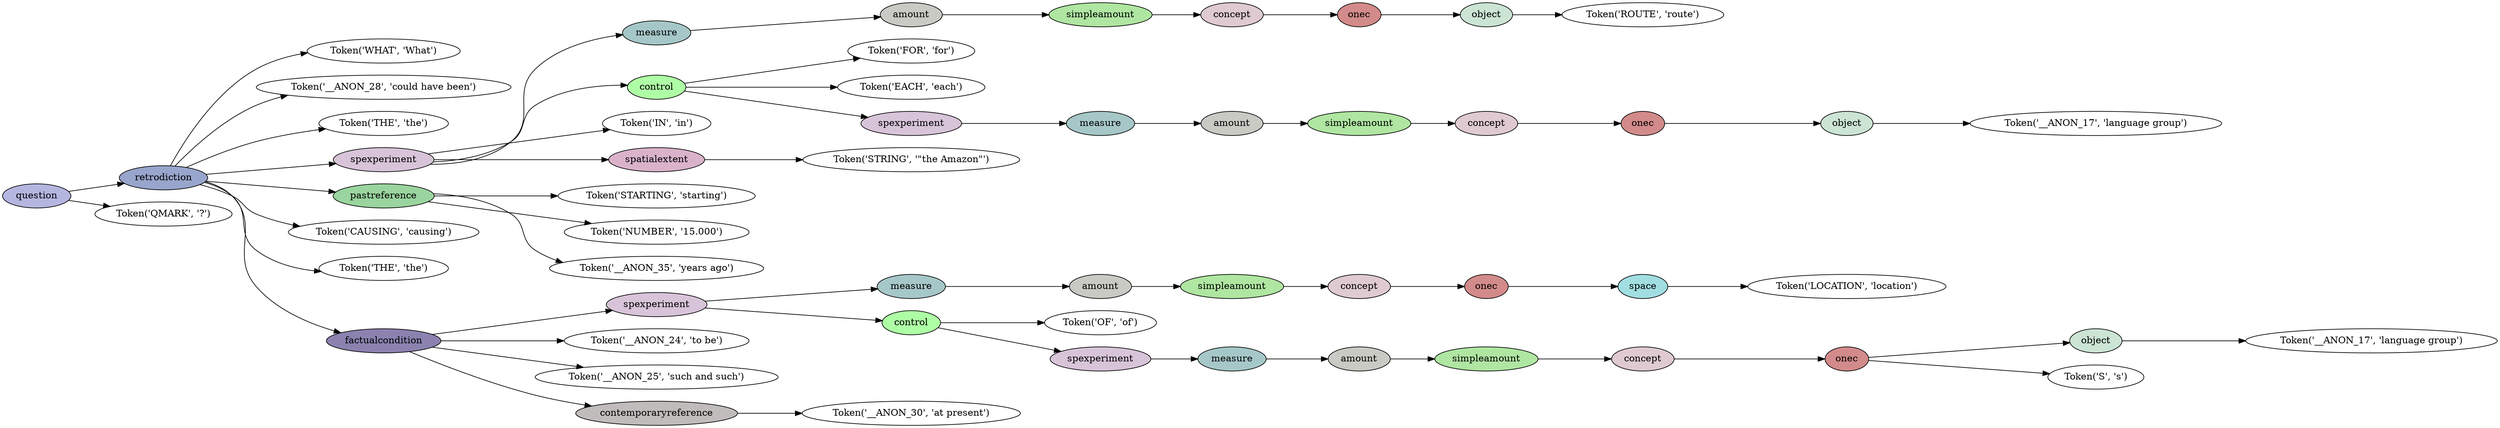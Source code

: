 digraph G {
rankdir=LR;
0 [label="Token('WHAT', 'What')"];
1 [label="Token('__ANON_28', 'could have been')"];
2 [label="Token('THE', 'the')"];
3 [label="Token('ROUTE', 'route')"];
4 [fillcolor="#cbe4d3", label=object, style=filled];
4 -> 3;
5 [fillcolor="#d28b8a", label=onec, style=filled];
5 -> 4;
6 [fillcolor="#dfcad1", label=concept, style=filled];
6 -> 5;
7 [fillcolor="#afe6a1", label=simpleamount, style=filled];
7 -> 6;
8 [fillcolor="#c9cac4", label=amount, style=filled];
8 -> 7;
9 [fillcolor="#a6c7c8", label=measure, style=filled];
9 -> 8;
10 [label="Token('FOR', 'for')"];
11 [label="Token('EACH', 'each')"];
12 [label="Token('__ANON_17', 'language group')"];
13 [fillcolor="#cbe4d3", label=object, style=filled];
13 -> 12;
14 [fillcolor="#d28b8a", label=onec, style=filled];
14 -> 13;
15 [fillcolor="#dfcad1", label=concept, style=filled];
15 -> 14;
16 [fillcolor="#afe6a1", label=simpleamount, style=filled];
16 -> 15;
17 [fillcolor="#c9cac4", label=amount, style=filled];
17 -> 16;
18 [fillcolor="#a6c7c8", label=measure, style=filled];
18 -> 17;
19 [fillcolor="#d8c4d9", label=spexperiment, style=filled];
19 -> 18;
20 [fillcolor="#aefea5", label=control, style=filled];
20 -> 10;
20 -> 11;
20 -> 19;
21 [label="Token('IN', 'in')"];
22 [label="Token('STRING', '\"the Amazon\"')"];
23 [fillcolor="#dab3cb", label=spatialextent, style=filled];
23 -> 22;
24 [fillcolor="#d8c4d9", label=spexperiment, style=filled];
24 -> 9;
24 -> 20;
24 -> 21;
24 -> 23;
25 [label="Token('STARTING', 'starting')"];
26 [label="Token('NUMBER', '15.000')"];
27 [label="Token('__ANON_35', 'years ago')"];
28 [fillcolor="#9ad49e", label=pastreference, style=filled];
28 -> 25;
28 -> 26;
28 -> 27;
29 [label="Token('CAUSING', 'causing')"];
30 [label="Token('THE', 'the')"];
31 [label="Token('LOCATION', 'location')"];
32 [fillcolor="#a1dee1", label=space, style=filled];
32 -> 31;
33 [fillcolor="#d28b8a", label=onec, style=filled];
33 -> 32;
34 [fillcolor="#dfcad1", label=concept, style=filled];
34 -> 33;
35 [fillcolor="#afe6a1", label=simpleamount, style=filled];
35 -> 34;
36 [fillcolor="#c9cac4", label=amount, style=filled];
36 -> 35;
37 [fillcolor="#a6c7c8", label=measure, style=filled];
37 -> 36;
38 [label="Token('OF', 'of')"];
39 [label="Token('__ANON_17', 'language group')"];
40 [fillcolor="#cbe4d3", label=object, style=filled];
40 -> 39;
41 [label="Token('S', 's')"];
42 [fillcolor="#d28b8a", label=onec, style=filled];
42 -> 40;
42 -> 41;
43 [fillcolor="#dfcad1", label=concept, style=filled];
43 -> 42;
44 [fillcolor="#afe6a1", label=simpleamount, style=filled];
44 -> 43;
45 [fillcolor="#c9cac4", label=amount, style=filled];
45 -> 44;
46 [fillcolor="#a6c7c8", label=measure, style=filled];
46 -> 45;
47 [fillcolor="#d8c4d9", label=spexperiment, style=filled];
47 -> 46;
48 [fillcolor="#aefea5", label=control, style=filled];
48 -> 38;
48 -> 47;
49 [fillcolor="#d8c4d9", label=spexperiment, style=filled];
49 -> 37;
49 -> 48;
50 [label="Token('__ANON_24', 'to be')"];
51 [label="Token('__ANON_25', 'such and such')"];
52 [label="Token('__ANON_30', 'at present')"];
53 [fillcolor="#bfbcbb", label=contemporaryreference, style=filled];
53 -> 52;
54 [fillcolor="#8b82b0", label=factualcondition, style=filled];
54 -> 49;
54 -> 50;
54 -> 51;
54 -> 53;
55 [fillcolor="#98a5cc", label=retrodiction, style=filled];
55 -> 0;
55 -> 1;
55 -> 2;
55 -> 24;
55 -> 28;
55 -> 29;
55 -> 30;
55 -> 54;
56 [label="Token('QMARK', '?')"];
57 [fillcolor="#b4b6e0", label=question, style=filled];
57 -> 55;
57 -> 56;
}
